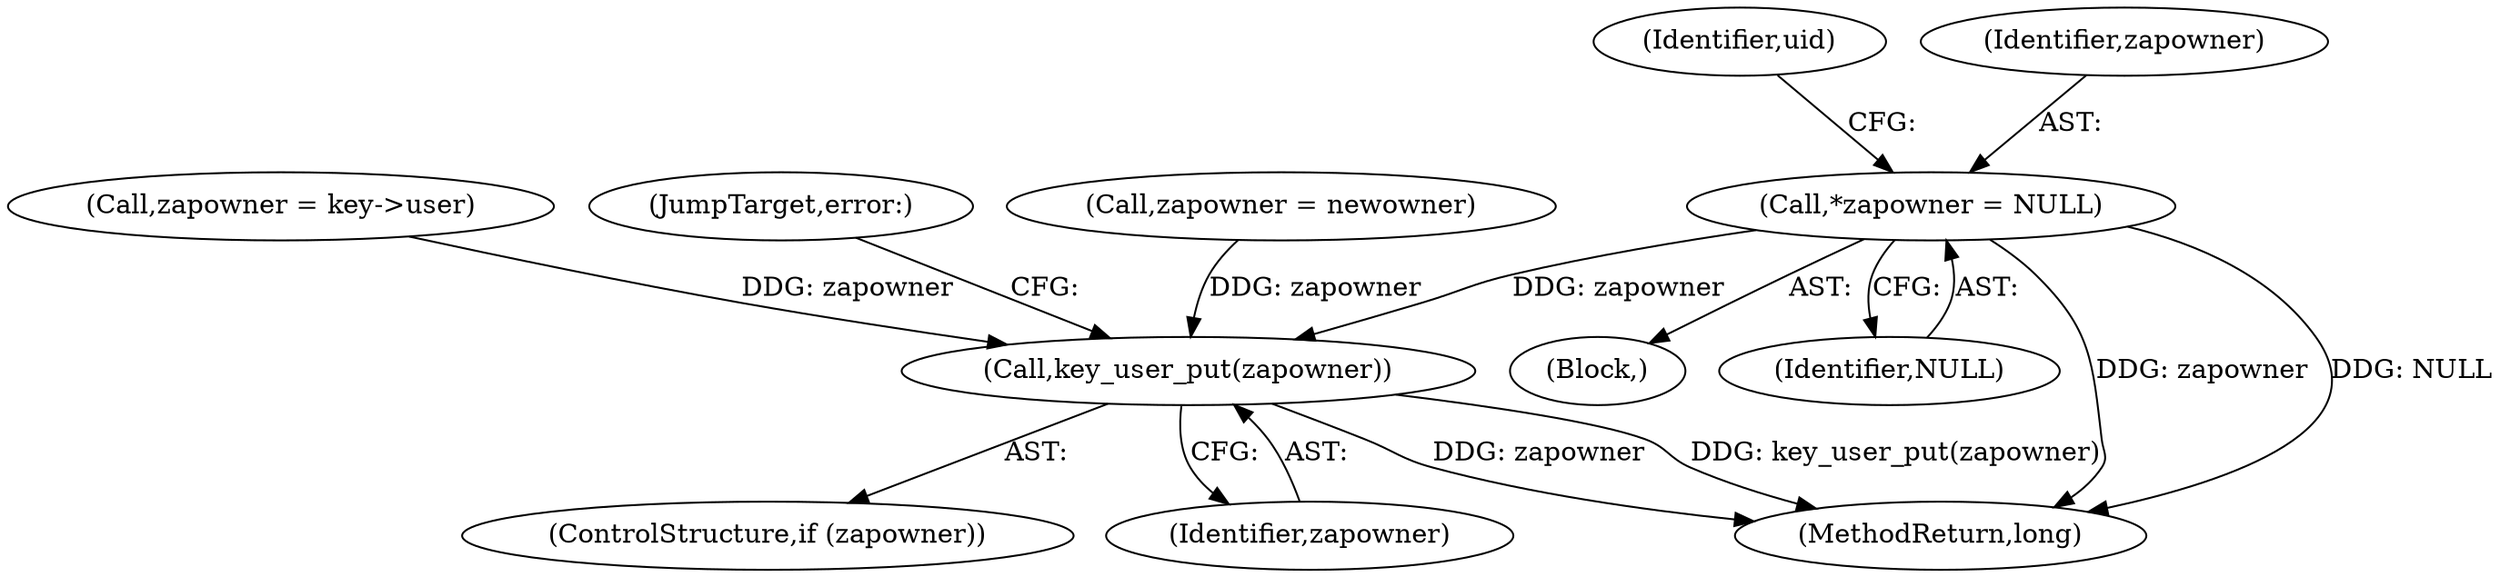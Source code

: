 digraph "0_linux_363b02dab09b3226f3bd1420dad9c72b79a42a76_8@pointer" {
"1000113" [label="(Call,*zapowner = NULL)"];
"1000451" [label="(Call,key_user_put(zapowner))"];
"1000449" [label="(ControlStructure,if (zapowner))"];
"1000122" [label="(Identifier,uid)"];
"1000113" [label="(Call,*zapowner = NULL)"];
"1000411" [label="(Call,zapowner = key->user)"];
"1000453" [label="(JumpTarget,error:)"];
"1000110" [label="(Block,)"];
"1000115" [label="(Identifier,NULL)"];
"1000452" [label="(Identifier,zapowner)"];
"1000462" [label="(Call,zapowner = newowner)"];
"1000470" [label="(MethodReturn,long)"];
"1000451" [label="(Call,key_user_put(zapowner))"];
"1000114" [label="(Identifier,zapowner)"];
"1000113" -> "1000110"  [label="AST: "];
"1000113" -> "1000115"  [label="CFG: "];
"1000114" -> "1000113"  [label="AST: "];
"1000115" -> "1000113"  [label="AST: "];
"1000122" -> "1000113"  [label="CFG: "];
"1000113" -> "1000470"  [label="DDG: zapowner"];
"1000113" -> "1000470"  [label="DDG: NULL"];
"1000113" -> "1000451"  [label="DDG: zapowner"];
"1000451" -> "1000449"  [label="AST: "];
"1000451" -> "1000452"  [label="CFG: "];
"1000452" -> "1000451"  [label="AST: "];
"1000453" -> "1000451"  [label="CFG: "];
"1000451" -> "1000470"  [label="DDG: zapowner"];
"1000451" -> "1000470"  [label="DDG: key_user_put(zapowner)"];
"1000411" -> "1000451"  [label="DDG: zapowner"];
"1000462" -> "1000451"  [label="DDG: zapowner"];
}
